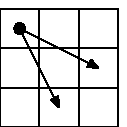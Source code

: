 beginfig(1)
	u = 5mm;

	for i = 0 upto 2:
		for j = 0 upto 2:
			draw 
				((i + 0) * u, (j + 0) * u) --
				((i + 1) * u, (j + 0) * u) --
				((i + 1) * u, (j + 1) * u) --
				((i + 0) * u, (j + 1) * u) --
				cycle;
		
		endfor;
	endfor;

  	fill fullcircle scaled 0.3u shifted (0.5u, 2.5u);

	drawarrow (0.5u, 2.5u) -- (1.5u, 0.5u);
	drawarrow (0.5u, 2.5u) -- (2.5u, 1.5u);
	
endfig;

end;
